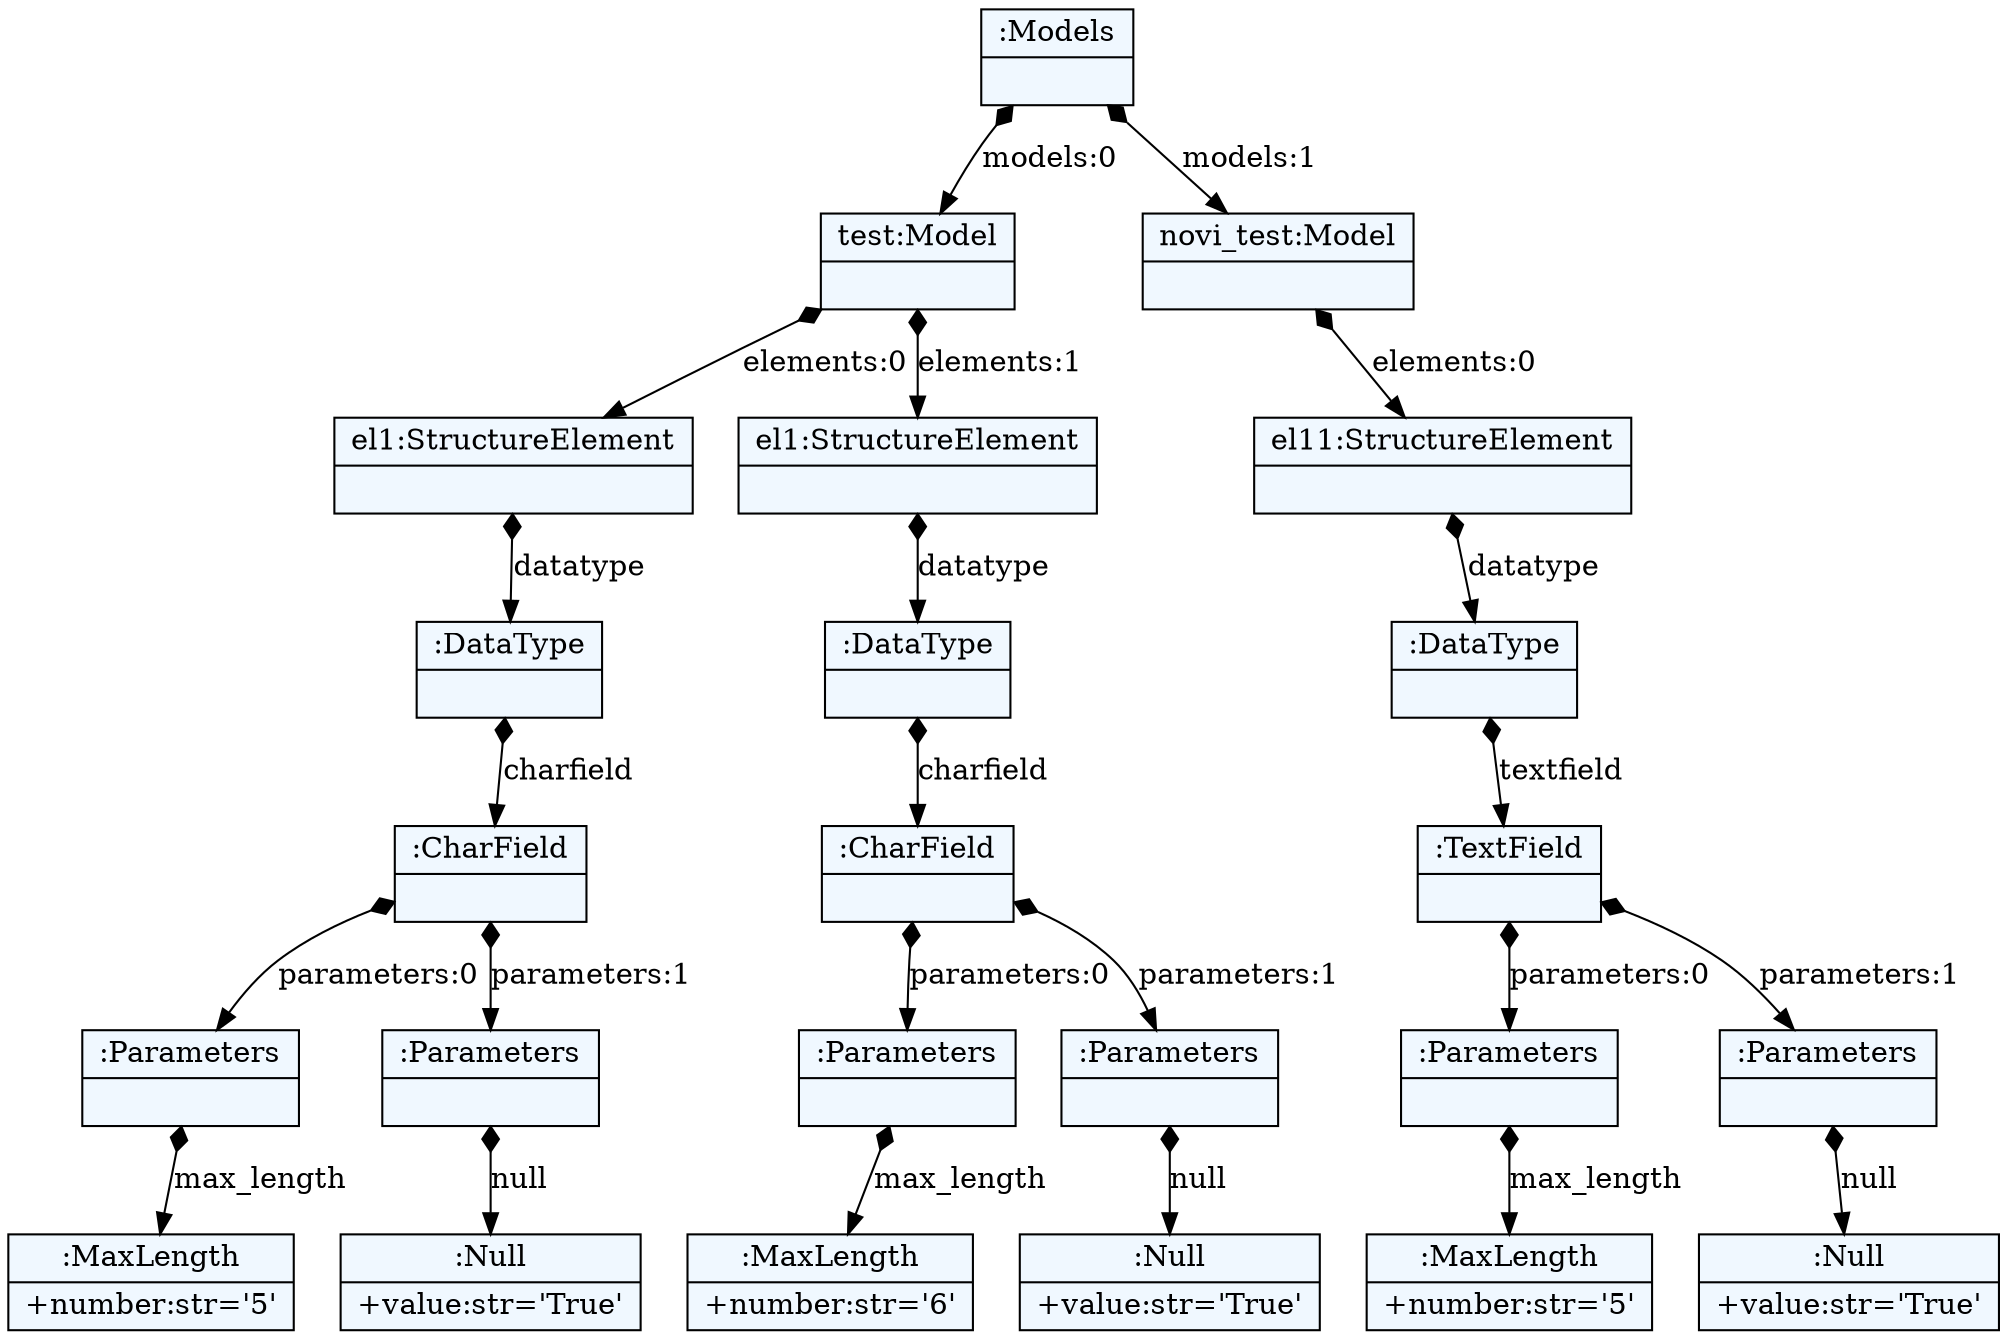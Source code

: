 
    digraph xtext {
    fontname = "Bitstream Vera Sans"
    fontsize = 8
    node[
        shape=record,
        style=filled,
        fillcolor=aliceblue
    ]
    nodesep = 0.3
    edge[dir=black,arrowtail=empty]


2955652393280 -> 2955652428240 [label="models:0" arrowtail=diamond dir=both]
2955652428240 -> 2955652428520 [label="elements:0" arrowtail=diamond dir=both]
2955652428520 -> 2955652428744 [label="datatype" arrowtail=diamond dir=both]
2955652428744 -> 2955652428856 [label="charfield" arrowtail=diamond dir=both]
2955652428856 -> 2955652429136 [label="parameters:0" arrowtail=diamond dir=both]
2955652429136 -> 2955652429248 [label="max_length" arrowtail=diamond dir=both]
2955652429248[label="{:MaxLength|+number:str='5'\l}"]
2955652429136[label="{:Parameters|}"]
2955652428856 -> 2955652429192 [label="parameters:1" arrowtail=diamond dir=both]
2955652429192 -> 2955652429360 [label="null" arrowtail=diamond dir=both]
2955652429360[label="{:Null|+value:str='True'\l}"]
2955652429192[label="{:Parameters|}"]
2955652428856[label="{:CharField|}"]
2955652428744[label="{:DataType|}"]
2955652428520[label="{el1:StructureElement|}"]
2955652428240 -> 2955652428632 [label="elements:1" arrowtail=diamond dir=both]
2955652428632 -> 2955652428912 [label="datatype" arrowtail=diamond dir=both]
2955652428912 -> 2955652429080 [label="charfield" arrowtail=diamond dir=both]
2955652429080 -> 2955652429584 [label="parameters:0" arrowtail=diamond dir=both]
2955652429584 -> 2955652429640 [label="max_length" arrowtail=diamond dir=both]
2955652429640[label="{:MaxLength|+number:str='6'\l}"]
2955652429584[label="{:Parameters|}"]
2955652429080 -> 2955652429528 [label="parameters:1" arrowtail=diamond dir=both]
2955652429528 -> 2955652429752 [label="null" arrowtail=diamond dir=both]
2955652429752[label="{:Null|+value:str='True'\l}"]
2955652429528[label="{:Parameters|}"]
2955652429080[label="{:CharField|}"]
2955652428912[label="{:DataType|}"]
2955652428632[label="{el1:StructureElement|}"]
2955652428240[label="{test:Model|}"]
2955652393280 -> 2955652428464 [label="models:1" arrowtail=diamond dir=both]
2955652428464 -> 2955652428688 [label="elements:0" arrowtail=diamond dir=both]
2955652428688 -> 2955652429304 [label="datatype" arrowtail=diamond dir=both]
2955652429304 -> 2955652429472 [label="textfield" arrowtail=diamond dir=both]
2955652429472 -> 2955652429920 [label="parameters:0" arrowtail=diamond dir=both]
2955652429920 -> 2955652430088 [label="max_length" arrowtail=diamond dir=both]
2955652430088[label="{:MaxLength|+number:str='5'\l}"]
2955652429920[label="{:Parameters|}"]
2955652429472 -> 2955652430032 [label="parameters:1" arrowtail=diamond dir=both]
2955652430032 -> 2955652430200 [label="null" arrowtail=diamond dir=both]
2955652430200[label="{:Null|+value:str='True'\l}"]
2955652430032[label="{:Parameters|}"]
2955652429472[label="{:TextField|}"]
2955652429304[label="{:DataType|}"]
2955652428688[label="{el11:StructureElement|}"]
2955652428464[label="{novi_test:Model|}"]
2955652393280[label="{:Models|}"]

}
